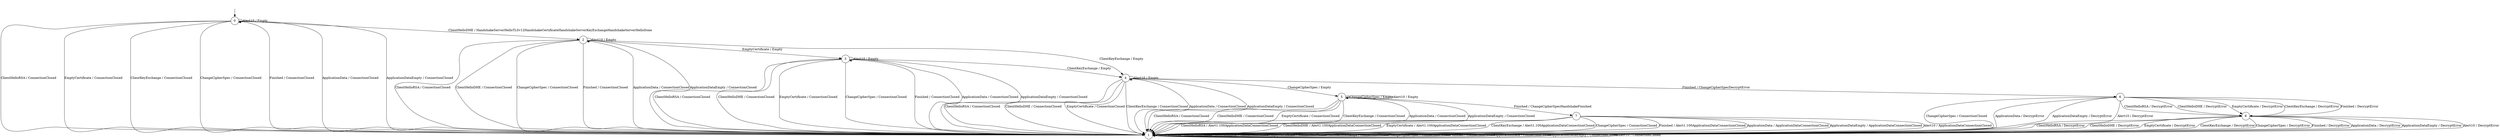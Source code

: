 digraph g {
__start0 [label="" shape="none"];

	s0 [shape="circle" label="0"];
	s1 [shape="circle" label="1"];
	s2 [shape="circle" label="2"];
	s3 [shape="circle" label="3"];
	s4 [shape="circle" label="4"];
	s5 [shape="circle" label="5"];
	s6 [shape="circle" label="6"];
	s7 [shape="circle" label="7"];
	s8 [shape="circle" label="8"];
	s0 -> s1 [label="ClientHelloRSA / ConnectionClosed"];
	s0 -> s2 [label="ClientHelloDHE / HandshakeServerHelloTLSv12HandshakeCertificateHandshakeServerKeyExchangeHandshakeServerHelloDone"];
	s0 -> s1 [label="EmptyCertificate / ConnectionClosed"];
	s0 -> s1 [label="ClientKeyExchange / ConnectionClosed"];
	s0 -> s1 [label="ChangeCipherSpec / ConnectionClosed"];
	s0 -> s1 [label="Finished / ConnectionClosed"];
	s0 -> s1 [label="ApplicationData / ConnectionClosed"];
	s0 -> s1 [label="ApplicationDataEmpty / ConnectionClosed"];
	s0 -> s0 [label="Alert10 / Empty"];
	s1 -> s1 [label="ClientHelloRSA / ConnectionClosed"];
	s1 -> s1 [label="ClientHelloDHE / ConnectionClosed"];
	s1 -> s1 [label="EmptyCertificate / ConnectionClosed"];
	s1 -> s1 [label="ClientKeyExchange / ConnectionClosed"];
	s1 -> s1 [label="ChangeCipherSpec / ConnectionClosed"];
	s1 -> s1 [label="Finished / ConnectionClosed"];
	s1 -> s1 [label="ApplicationData / ConnectionClosed"];
	s1 -> s1 [label="ApplicationDataEmpty / ConnectionClosed"];
	s1 -> s1 [label="Alert10 / ConnectionClosed"];
	s2 -> s1 [label="ClientHelloRSA / ConnectionClosed"];
	s2 -> s1 [label="ClientHelloDHE / ConnectionClosed"];
	s2 -> s3 [label="EmptyCertificate / Empty"];
	s2 -> s4 [label="ClientKeyExchange / Empty"];
	s2 -> s1 [label="ChangeCipherSpec / ConnectionClosed"];
	s2 -> s1 [label="Finished / ConnectionClosed"];
	s2 -> s1 [label="ApplicationData / ConnectionClosed"];
	s2 -> s1 [label="ApplicationDataEmpty / ConnectionClosed"];
	s2 -> s2 [label="Alert10 / Empty"];
	s3 -> s1 [label="ClientHelloRSA / ConnectionClosed"];
	s3 -> s1 [label="ClientHelloDHE / ConnectionClosed"];
	s3 -> s1 [label="EmptyCertificate / ConnectionClosed"];
	s3 -> s4 [label="ClientKeyExchange / Empty"];
	s3 -> s1 [label="ChangeCipherSpec / ConnectionClosed"];
	s3 -> s1 [label="Finished / ConnectionClosed"];
	s3 -> s1 [label="ApplicationData / ConnectionClosed"];
	s3 -> s1 [label="ApplicationDataEmpty / ConnectionClosed"];
	s3 -> s3 [label="Alert10 / Empty"];
	s4 -> s1 [label="ClientHelloRSA / ConnectionClosed"];
	s4 -> s1 [label="ClientHelloDHE / ConnectionClosed"];
	s4 -> s1 [label="EmptyCertificate / ConnectionClosed"];
	s4 -> s1 [label="ClientKeyExchange / ConnectionClosed"];
	s4 -> s5 [label="ChangeCipherSpec / Empty"];
	s4 -> s6 [label="Finished / ChangeCipherSpecDecryptError"];
	s4 -> s1 [label="ApplicationData / ConnectionClosed"];
	s4 -> s1 [label="ApplicationDataEmpty / ConnectionClosed"];
	s4 -> s4 [label="Alert10 / Empty"];
	s5 -> s1 [label="ClientHelloRSA / ConnectionClosed"];
	s5 -> s1 [label="ClientHelloDHE / ConnectionClosed"];
	s5 -> s1 [label="EmptyCertificate / ConnectionClosed"];
	s5 -> s1 [label="ClientKeyExchange / ConnectionClosed"];
	s5 -> s5 [label="ChangeCipherSpec / Empty"];
	s5 -> s7 [label="Finished / ChangeCipherSpecHandshakeFinished"];
	s5 -> s1 [label="ApplicationData / ConnectionClosed"];
	s5 -> s1 [label="ApplicationDataEmpty / ConnectionClosed"];
	s5 -> s5 [label="Alert10 / Empty"];
	s6 -> s8 [label="ClientHelloRSA / DecryptError"];
	s6 -> s8 [label="ClientHelloDHE / DecryptError"];
	s6 -> s8 [label="EmptyCertificate / DecryptError"];
	s6 -> s8 [label="ClientKeyExchange / DecryptError"];
	s6 -> s1 [label="ChangeCipherSpec / ConnectionClosed"];
	s6 -> s8 [label="Finished / DecryptError"];
	s6 -> s1 [label="ApplicationData / DecryptError"];
	s6 -> s1 [label="ApplicationDataEmpty / DecryptError"];
	s6 -> s1 [label="Alert10 / DecryptError"];
	s7 -> s1 [label="ClientHelloRSA / Alert1.100ApplicationDataConnectionClosed"];
	s7 -> s1 [label="ClientHelloDHE / Alert1.100ApplicationDataConnectionClosed"];
	s7 -> s1 [label="EmptyCertificate / Alert1.100ApplicationDataConnectionClosed"];
	s7 -> s1 [label="ClientKeyExchange / Alert1.100ApplicationDataConnectionClosed"];
	s7 -> s1 [label="ChangeCipherSpec / ConnectionClosed"];
	s7 -> s1 [label="Finished / Alert1.100ApplicationDataConnectionClosed"];
	s7 -> s1 [label="ApplicationData / ApplicationDataConnectionClosed"];
	s7 -> s1 [label="ApplicationDataEmpty / ApplicationDataConnectionClosed"];
	s7 -> s1 [label="Alert10 / ApplicationDataConnectionClosed"];
	s8 -> s1 [label="ClientHelloRSA / DecryptError"];
	s8 -> s1 [label="ClientHelloDHE / DecryptError"];
	s8 -> s1 [label="EmptyCertificate / DecryptError"];
	s8 -> s1 [label="ClientKeyExchange / DecryptError"];
	s8 -> s1 [label="ChangeCipherSpec / DecryptError"];
	s8 -> s1 [label="Finished / DecryptError"];
	s8 -> s1 [label="ApplicationData / DecryptError"];
	s8 -> s1 [label="ApplicationDataEmpty / DecryptError"];
	s8 -> s1 [label="Alert10 / DecryptError"];

__start0 -> s0;
}
